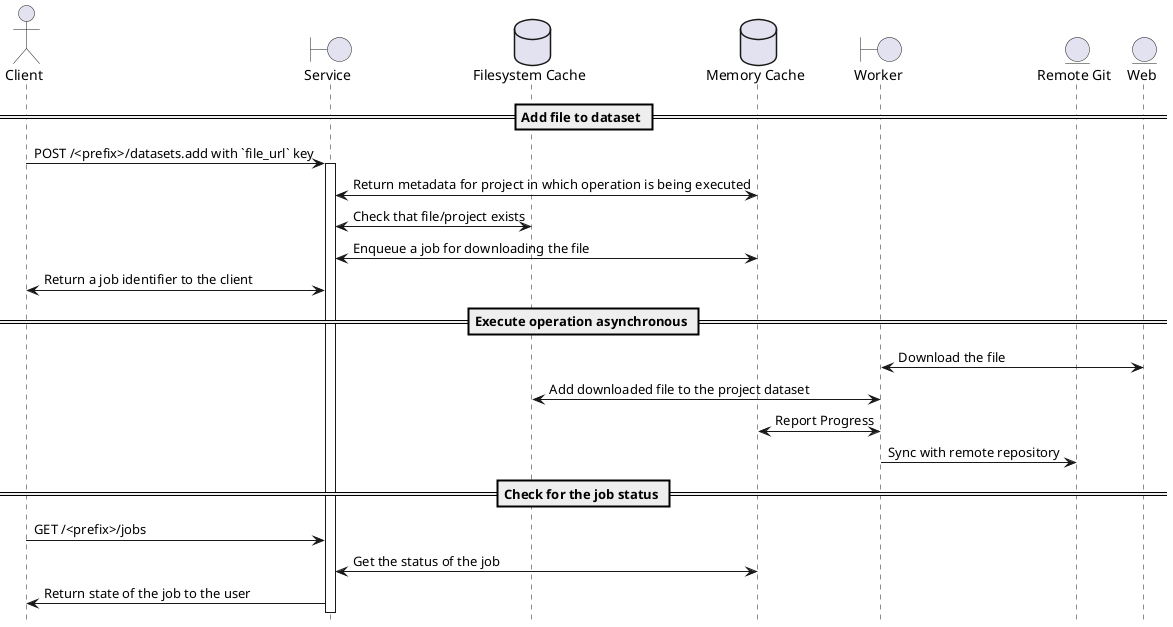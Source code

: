     @startuml
    hide footbox
    skinparam shadowing false

    actor Client
    boundary Service
    database "Filesystem Cache" as Filesystem
    database "Memory Cache" as Cache
    boundary Worker
    entity "Remote Git" as Git
    entity Web

    == Add file to dataset ==
    Client->Service: POST /<prefix>/datasets.add with `file_url` key
    activate Service

    Service<->Cache: Return metadata for project in which operation is being executed
    Service<->Filesystem: Check that file/project exists
    Service<->Cache: Enqueue a job for downloading the file
    Service<->Client: Return a job identifier to the client

    == Execute operation asynchronous ==
    Worker<->Web: Download the file
    Worker<->Filesystem: Add downloaded file to the project dataset
    Worker<->Cache: Report Progress
    Worker->Git: Sync with remote repository

    == Check for the job status ==
    Client->Service: GET /<prefix>/jobs
    Service<->Cache: Get the status of the job
    Service->Client: Return state of the job to the user

    @enduml
